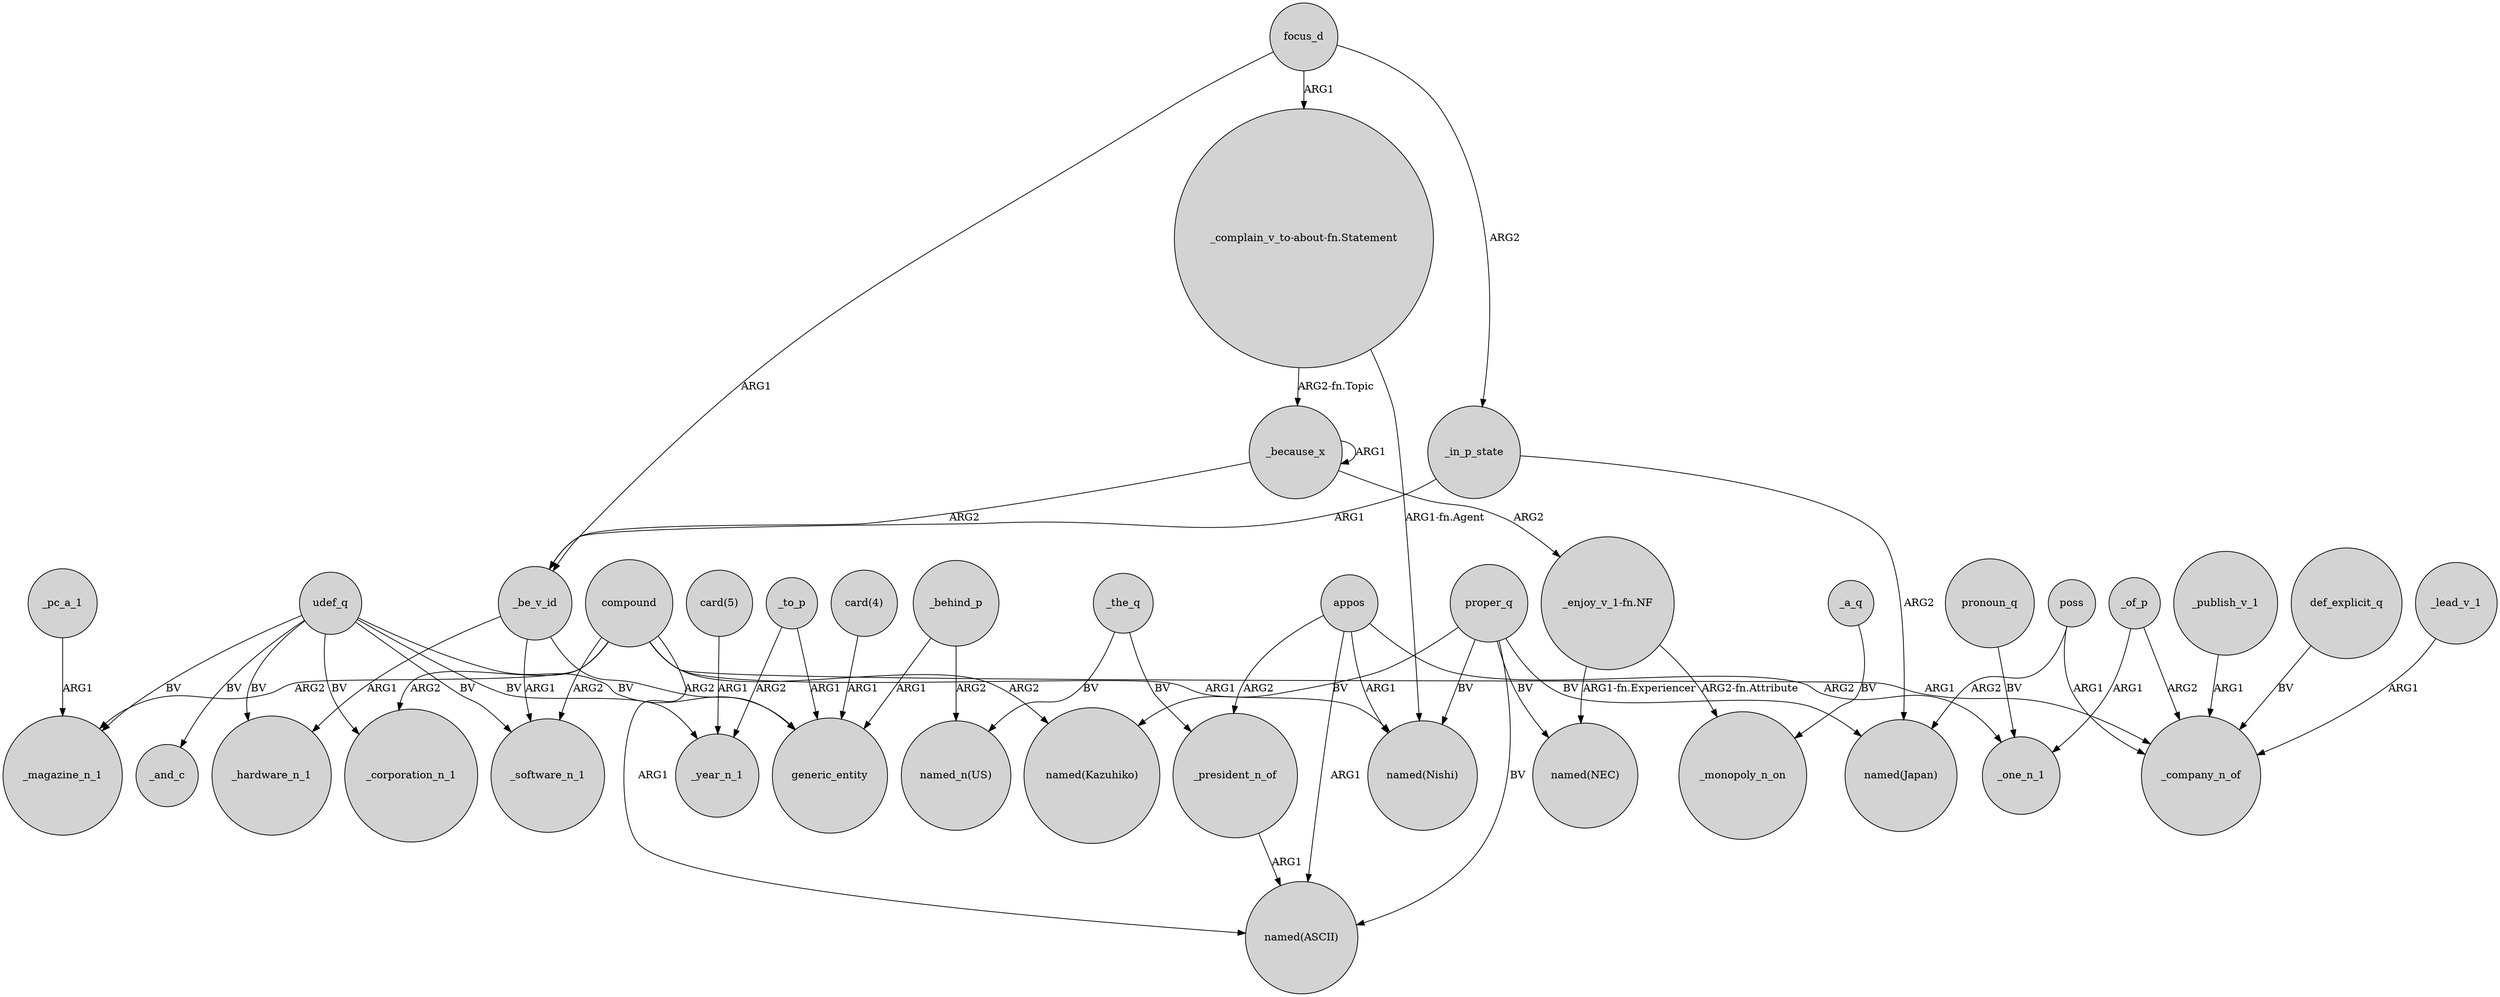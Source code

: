 digraph {
	node [shape=circle style=filled]
	_pc_a_1 -> _magazine_n_1 [label=ARG1]
	udef_q -> _software_n_1 [label=BV]
	proper_q -> "named(NEC)" [label=BV]
	udef_q -> _hardware_n_1 [label=BV]
	proper_q -> "named(Kazuhiko)" [label=BV]
	appos -> "named(ASCII)" [label=ARG1]
	udef_q -> generic_entity [label=BV]
	_be_v_id -> _hardware_n_1 [label=ARG1]
	_behind_p -> "named_n(US)" [label=ARG2]
	"_enjoy_v_1-fn.NF" -> _monopoly_n_on [label="ARG2-fn.Attribute"]
	"card(5)" -> _year_n_1 [label=ARG1]
	"_enjoy_v_1-fn.NF" -> "named(NEC)" [label="ARG1-fn.Experiencer"]
	appos -> _one_n_1 [label=ARG2]
	_publish_v_1 -> _company_n_of [label=ARG1]
	_a_q -> _monopoly_n_on [label=BV]
	focus_d -> _in_p_state [label=ARG2]
	compound -> _corporation_n_1 [label=ARG2]
	compound -> _software_n_1 [label=ARG2]
	proper_q -> "named(Nishi)" [label=BV]
	_in_p_state -> _be_v_id [label=ARG1]
	_of_p -> _one_n_1 [label=ARG1]
	proper_q -> "named(Japan)" [label=BV]
	_be_v_id -> generic_entity [label=ARG2]
	_the_q -> "named_n(US)" [label=BV]
	def_explicit_q -> _company_n_of [label=BV]
	appos -> _president_n_of [label=ARG2]
	_president_n_of -> "named(ASCII)" [label=ARG1]
	udef_q -> _corporation_n_1 [label=BV]
	poss -> "named(Japan)" [label=ARG2]
	compound -> _company_n_of [label=ARG1]
	udef_q -> _magazine_n_1 [label=BV]
	focus_d -> _be_v_id [label=ARG1]
	"_complain_v_to-about-fn.Statement" -> "named(Nishi)" [label="ARG1-fn.Agent"]
	compound -> "named(Kazuhiko)" [label=ARG2]
	_to_p -> generic_entity [label=ARG1]
	focus_d -> "_complain_v_to-about-fn.Statement" [label=ARG1]
	_the_q -> _president_n_of [label=BV]
	_because_x -> "_enjoy_v_1-fn.NF" [label=ARG2]
	compound -> "named(ASCII)" [label=ARG1]
	_to_p -> _year_n_1 [label=ARG2]
	_in_p_state -> "named(Japan)" [label=ARG2]
	_because_x -> _because_x [label=ARG1]
	_because_x -> _be_v_id [label=ARG2]
	pronoun_q -> _one_n_1 [label=BV]
	compound -> _magazine_n_1 [label=ARG2]
	udef_q -> _year_n_1 [label=BV]
	_behind_p -> generic_entity [label=ARG1]
	poss -> _company_n_of [label=ARG1]
	proper_q -> "named(ASCII)" [label=BV]
	_lead_v_1 -> _company_n_of [label=ARG1]
	udef_q -> _and_c [label=BV]
	_be_v_id -> _software_n_1 [label=ARG1]
	"_complain_v_to-about-fn.Statement" -> _because_x [label="ARG2-fn.Topic"]
	compound -> "named(Nishi)" [label=ARG1]
	_of_p -> _company_n_of [label=ARG2]
	appos -> "named(Nishi)" [label=ARG1]
	"card(4)" -> generic_entity [label=ARG1]
}
